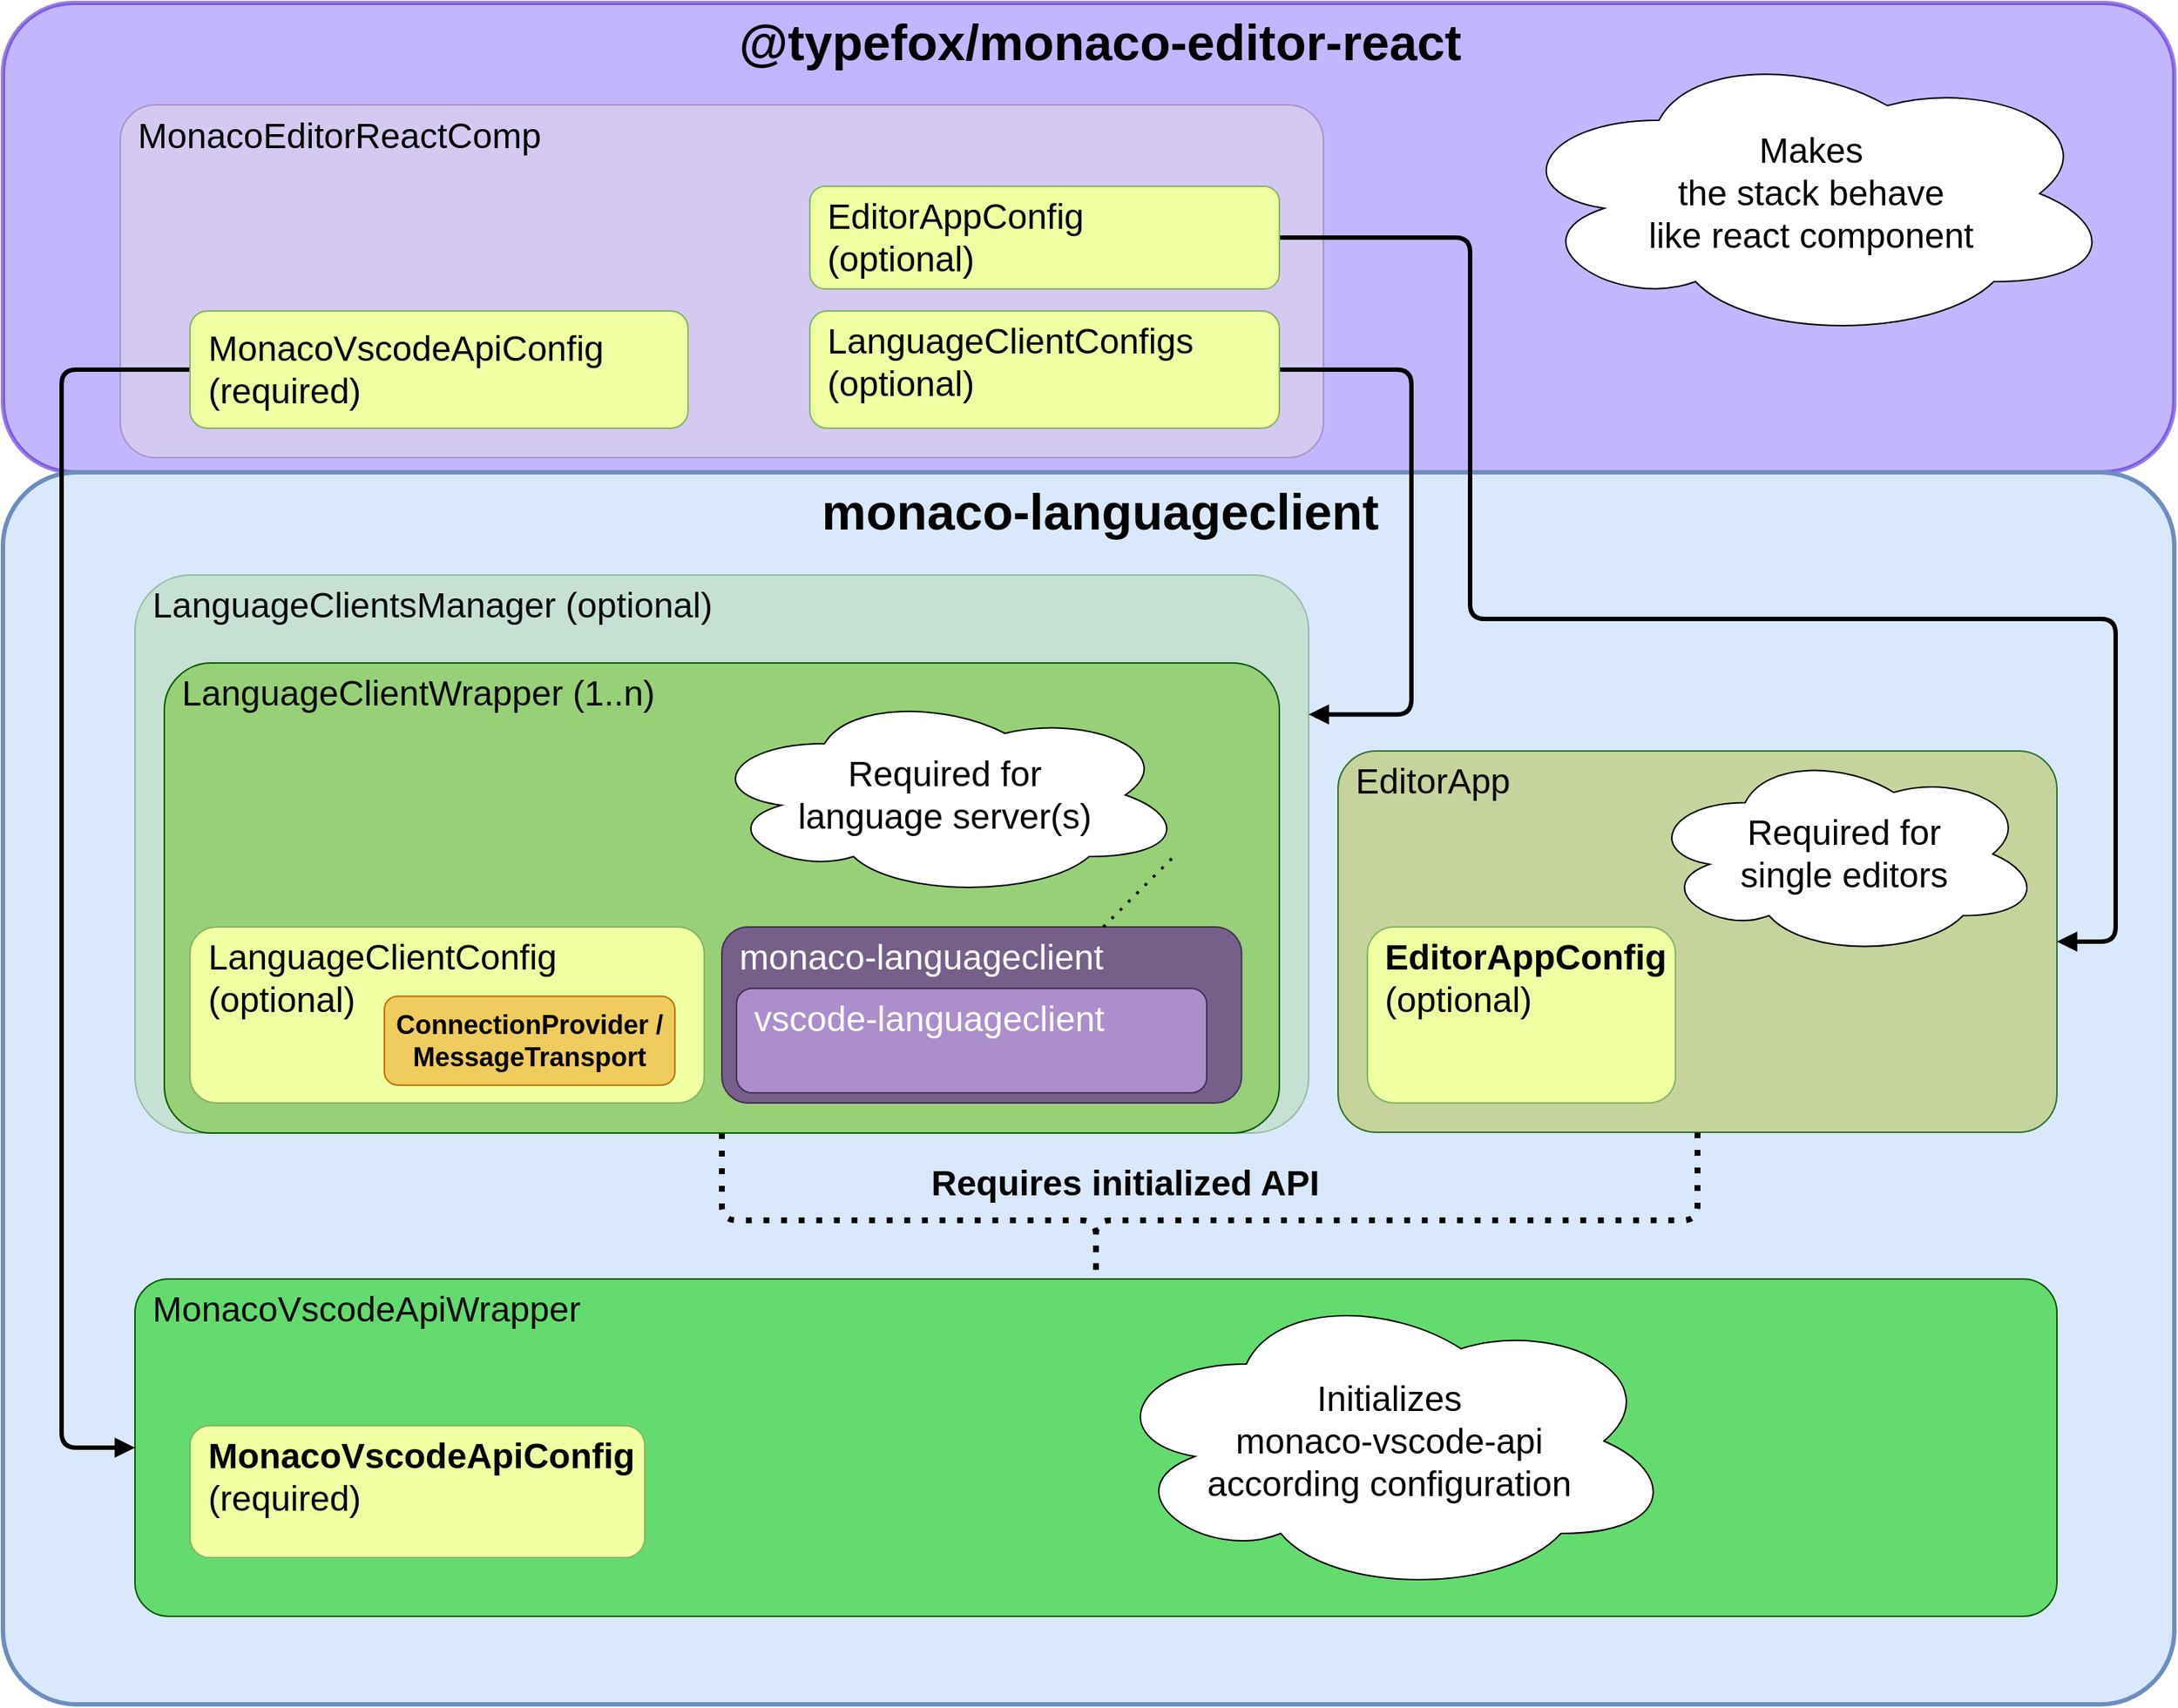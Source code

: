 <mxfile version="28.1.2">
  <diagram name="Page-1" id="97916047-d0de-89f5-080d-49f4d83e522f">
    <mxGraphModel dx="3924.5" dy="2687.5" grid="1" gridSize="10" guides="1" tooltips="1" connect="1" arrows="1" fold="1" page="1" pageScale="1.5" pageWidth="1169" pageHeight="827" background="none" math="0" shadow="0">
      <root>
        <mxCell id="0" />
        <mxCell id="1" parent="0" />
        <mxCell id="k4CSAVVTnt-oedxpcEqQ-97" value="&lt;font&gt;@typefox/monaco-editor-react&lt;/font&gt;" style="rounded=1;whiteSpace=wrap;html=1;fillColor=#866EFF;strokeColor=#3700CC;fontColor=light-dark(#000000, #121212);verticalAlign=top;opacity=50;movable=1;resizable=1;rotatable=1;deletable=1;editable=1;locked=0;connectable=1;fontStyle=1;fontSize=34;align=center;spacingLeft=16;strokeWidth=3;" parent="1" vertex="1">
          <mxGeometry x="-1640" y="-1200" width="1480" height="320" as="geometry" />
        </mxCell>
        <mxCell id="zNNGzj3zEAN8wz7k8w0F-1" value="&lt;font style=&quot;font-size: 24px;&quot;&gt;MonacoEditorReactComp&lt;/font&gt;" style="rounded=1;html=1;fillColor=#e1d5e7;strokeColor=#9673a6;verticalAlign=top;arcSize=10;whiteSpace=wrap;align=left;spacingLeft=10;opacity=60;" vertex="1" parent="1">
          <mxGeometry x="-1560" y="-1130.5" width="820" height="240.5" as="geometry" />
        </mxCell>
        <mxCell id="_uGb1KgNCc7sdFown7Vx-18" value="&lt;font style=&quot;font-size: 24px;&quot;&gt;LanguageClientWrapper (1..n)&lt;/font&gt;" style="rounded=1;html=1;fillColor=light-dark(#97D077,#80CC80);strokeColor=#005700;fontColor=#ffffff;verticalAlign=top;arcSize=10;whiteSpace=wrap;align=left;spacingLeft=10;" parent="1" vertex="1">
          <mxGeometry x="-1540" y="-760" width="780" height="330.5" as="geometry" />
        </mxCell>
        <mxCell id="k4CSAVVTnt-oedxpcEqQ-55" value="&lt;b&gt;&lt;font style=&quot;font-size: 34px;&quot;&gt;monaco-language&lt;span style=&quot;background-color: initial;&quot;&gt;client&lt;/span&gt;&lt;/font&gt;&lt;/b&gt;" style="rounded=1;whiteSpace=wrap;html=1;verticalAlign=top;fontSize=24;fillColor=#dae8fc;strokeColor=#6c8ebf;strokeWidth=3;arcSize=6;align=center;spacingLeft=16;" parent="1" vertex="1">
          <mxGeometry x="-1640" y="-880" width="1480" height="840" as="geometry" />
        </mxCell>
        <mxCell id="_uGb1KgNCc7sdFown7Vx-17" value="&lt;font style=&quot;font-size: 24px;&quot;&gt;LanguageClientsManager (optional)&lt;/font&gt;" style="rounded=1;html=1;fillColor=light-dark(#97D077,#80CC80);strokeColor=#005700;fontColor=#090909;verticalAlign=top;arcSize=10;whiteSpace=wrap;align=left;spacingLeft=10;opacity=30;" parent="1" vertex="1">
          <mxGeometry x="-1550" y="-810" width="800" height="380.5" as="geometry" />
        </mxCell>
        <mxCell id="_uGb1KgNCc7sdFown7Vx-46" style="edgeStyle=orthogonalEdgeStyle;rounded=1;orthogonalLoop=1;jettySize=auto;html=1;entryX=0.5;entryY=0;entryDx=0;entryDy=0;exitX=0.5;exitY=1;exitDx=0;exitDy=0;strokeWidth=4;dashed=1;dashPattern=1 2;endArrow=none;endFill=0;curved=0;" parent="1" source="_uGb1KgNCc7sdFown7Vx-14" target="k4CSAVVTnt-oedxpcEqQ-79" edge="1">
          <mxGeometry relative="1" as="geometry">
            <Array as="points">
              <mxPoint x="-1150" y="-370" />
              <mxPoint x="-895" y="-370" />
            </Array>
          </mxGeometry>
        </mxCell>
        <mxCell id="_uGb1KgNCc7sdFown7Vx-14" value="&lt;font style=&quot;font-size: 24px;&quot;&gt;LanguageClientWrapper (1..n)&lt;/font&gt;" style="rounded=1;html=1;fillColor=light-dark(#97D077,#80CC80);strokeColor=#005700;fontColor=#090909;verticalAlign=top;arcSize=10;whiteSpace=wrap;align=left;spacingLeft=10;" parent="1" vertex="1">
          <mxGeometry x="-1530" y="-750" width="760" height="320.5" as="geometry" />
        </mxCell>
        <mxCell id="k4CSAVVTnt-oedxpcEqQ-79" value="&lt;font style=&quot;font-size: 24px;&quot;&gt;MonacoVscodeApiWrapper&lt;/font&gt;" style="rounded=1;html=1;fillColor=#64DB6F;strokeColor=#005700;fontColor=#090909;verticalAlign=top;arcSize=10;whiteSpace=wrap;align=left;spacingLeft=10;" parent="1" vertex="1">
          <mxGeometry x="-1550" y="-330" width="1310" height="230" as="geometry" />
        </mxCell>
        <mxCell id="k4CSAVVTnt-oedxpcEqQ-89" value="&lt;font&gt;&lt;b&gt;MonacoVscodeApiConfig&lt;/b&gt;&lt;/font&gt;&lt;div&gt;&lt;font&gt;(required)&lt;b&gt;&lt;/b&gt;&lt;/font&gt;&lt;/div&gt;" style="rounded=1;whiteSpace=wrap;html=1;fillColor=#EFFFA1;strokeColor=#82b366;fontSize=24;verticalAlign=top;align=left;spacingLeft=10;" parent="1" vertex="1">
          <mxGeometry x="-1512.5" y="-230" width="310" height="90" as="geometry" />
        </mxCell>
        <mxCell id="_uGb1KgNCc7sdFown7Vx-10" value="&lt;div&gt;Initializes&lt;/div&gt;&lt;div&gt;monaco-vscode-api&lt;/div&gt;&lt;div&gt;according configuration&lt;/div&gt;" style="ellipse;shape=cloud;whiteSpace=wrap;html=1;fontSize=24;" parent="1" vertex="1">
          <mxGeometry x="-890" y="-324.5" width="390" height="210" as="geometry" />
        </mxCell>
        <mxCell id="_uGb1KgNCc7sdFown7Vx-44" style="edgeStyle=orthogonalEdgeStyle;rounded=1;orthogonalLoop=1;jettySize=auto;html=1;exitX=0.5;exitY=1;exitDx=0;exitDy=0;strokeWidth=4;dashed=1;dashPattern=1 2;entryX=0.5;entryY=0;entryDx=0;entryDy=0;endArrow=none;endFill=0;curved=0;" parent="1" source="_uGb1KgNCc7sdFown7Vx-43" target="k4CSAVVTnt-oedxpcEqQ-79" edge="1">
          <mxGeometry relative="1" as="geometry">
            <Array as="points">
              <mxPoint x="-485" y="-370" />
              <mxPoint x="-895" y="-370" />
            </Array>
            <mxPoint x="-220" y="-180" as="targetPoint" />
          </mxGeometry>
        </mxCell>
        <mxCell id="_uGb1KgNCc7sdFown7Vx-43" value="&lt;font style=&quot;font-size: 24px;&quot;&gt;EditorApp&lt;/font&gt;" style="rounded=1;html=1;fillColor=#C2CF86;strokeColor=#005700;fontColor=#090909;verticalAlign=top;arcSize=10;whiteSpace=wrap;align=left;spacingLeft=10;opacity=80;" parent="1" vertex="1">
          <mxGeometry x="-730" y="-690" width="490" height="260" as="geometry" />
        </mxCell>
        <mxCell id="_uGb1KgNCc7sdFown7Vx-49" value="Required&amp;nbsp;&lt;span style=&quot;background-color: transparent; color: light-dark(rgb(0, 0, 0), rgb(255, 255, 255));&quot;&gt;for&lt;/span&gt;&lt;div&gt;single editors&lt;/div&gt;" style="ellipse;shape=cloud;whiteSpace=wrap;html=1;fontSize=24;" parent="1" vertex="1">
          <mxGeometry x="-520" y="-689.75" width="270" height="140" as="geometry" />
        </mxCell>
        <mxCell id="_uGb1KgNCc7sdFown7Vx-50" value="&lt;b&gt;EditorAppConfig&lt;/b&gt;&lt;div&gt;(optional)&lt;b&gt;&lt;/b&gt;&lt;/div&gt;" style="rounded=1;whiteSpace=wrap;html=1;fillColor=#EFFFA1;strokeColor=#82b366;fontSize=24;align=left;verticalAlign=top;spacingLeft=10;" parent="1" vertex="1">
          <mxGeometry x="-710" y="-570" width="210" height="120" as="geometry" />
        </mxCell>
        <mxCell id="Q1zuOhS-M8KEH4ONO73u-8" value="Required&amp;nbsp;&lt;span style=&quot;background-color: transparent; color: light-dark(rgb(0, 0, 0), rgb(255, 255, 255));&quot;&gt;for&lt;/span&gt;&lt;div&gt;language s&lt;span style=&quot;background-color: transparent; color: light-dark(rgb(0, 0, 0), rgb(255, 255, 255));&quot;&gt;erver(s)&lt;/span&gt;&lt;/div&gt;" style="ellipse;shape=cloud;whiteSpace=wrap;html=1;fontSize=24;" parent="1" vertex="1">
          <mxGeometry x="-1162" y="-730" width="328" height="140" as="geometry" />
        </mxCell>
        <mxCell id="Q1zuOhS-M8KEH4ONO73u-9" value="monaco-languageclient" style="rounded=1;whiteSpace=wrap;html=1;verticalAlign=top;fontSize=24;fillColor=#76608a;strokeColor=#432D57;fontColor=#ffffff;align=left;spacingLeft=10;" parent="1" vertex="1">
          <mxGeometry x="-1150" y="-570" width="354.25" height="120" as="geometry" />
        </mxCell>
        <mxCell id="Q1zuOhS-M8KEH4ONO73u-10" value="vscode-languageclient" style="rounded=1;whiteSpace=wrap;html=1;verticalAlign=top;fontSize=24;fillColor=#AD8ECC;strokeColor=#432D57;fontColor=#ffffff;align=left;spacingLeft=10;" parent="1" vertex="1">
          <mxGeometry x="-1140" y="-528.12" width="320.5" height="71.25" as="geometry" />
        </mxCell>
        <mxCell id="7y8CWc6Fthe4Xidu5eib-6" style="edgeStyle=orthogonalEdgeStyle;rounded=1;orthogonalLoop=1;jettySize=auto;html=1;entryX=1;entryY=0.5;entryDx=0;entryDy=0;strokeWidth=3;endArrow=block;endFill=1;curved=0;" parent="1" source="Q1zuOhS-M8KEH4ONO73u-1" target="_uGb1KgNCc7sdFown7Vx-43" edge="1">
          <mxGeometry relative="1" as="geometry">
            <Array as="points">
              <mxPoint x="-640" y="-1040" />
              <mxPoint x="-640" y="-780" />
              <mxPoint x="-200" y="-780" />
              <mxPoint x="-200" y="-560" />
            </Array>
          </mxGeometry>
        </mxCell>
        <mxCell id="Q1zuOhS-M8KEH4ONO73u-1" value="EditorAppConfig&lt;div&gt;(optional)&lt;/div&gt;" style="rounded=1;whiteSpace=wrap;html=1;fillColor=#EFFFA1;strokeColor=#82b366;fontSize=24;align=left;verticalAlign=middle;spacingLeft=10;" parent="1" vertex="1">
          <mxGeometry x="-1090" y="-1075" width="320" height="70" as="geometry" />
        </mxCell>
        <mxCell id="7y8CWc6Fthe4Xidu5eib-3" style="edgeStyle=orthogonalEdgeStyle;rounded=1;orthogonalLoop=1;jettySize=auto;html=1;entryX=0;entryY=0.5;entryDx=0;entryDy=0;strokeWidth=3;endArrow=block;endFill=1;exitX=0;exitY=0.5;exitDx=0;exitDy=0;curved=0;" parent="1" source="Q1zuOhS-M8KEH4ONO73u-19" target="k4CSAVVTnt-oedxpcEqQ-79" edge="1">
          <mxGeometry relative="1" as="geometry">
            <Array as="points">
              <mxPoint x="-1600" y="-950" />
              <mxPoint x="-1600" y="-215" />
            </Array>
          </mxGeometry>
        </mxCell>
        <mxCell id="Q1zuOhS-M8KEH4ONO73u-19" value="&lt;font&gt;MonacoVscodeApiConfig&lt;/font&gt;&lt;div&gt;&lt;font&gt;(required)&lt;/font&gt;&lt;/div&gt;" style="rounded=1;whiteSpace=wrap;html=1;fillColor=#EFFFA1;strokeColor=#82b366;fontSize=24;verticalAlign=middle;align=left;spacingLeft=10;" parent="1" vertex="1">
          <mxGeometry x="-1512.5" y="-990" width="339.5" height="80" as="geometry" />
        </mxCell>
        <mxCell id="Q1zuOhS-M8KEH4ONO73u-25" value="&lt;span style=&quot;text-wrap-mode: nowrap;&quot;&gt;Makes&lt;/span&gt;&lt;div&gt;&lt;span style=&quot;text-wrap-mode: nowrap;&quot;&gt;the stack behave&lt;/span&gt;&lt;/div&gt;&lt;div&gt;&lt;span style=&quot;text-wrap-mode: nowrap;&quot;&gt;like react&amp;nbsp;&lt;/span&gt;&lt;span style=&quot;text-wrap-mode: nowrap; background-color: transparent; color: light-dark(rgb(0, 0, 0), rgb(255, 255, 255));&quot;&gt;component&lt;/span&gt;&lt;/div&gt;" style="ellipse;shape=cloud;whiteSpace=wrap;html=1;fontSize=24;" parent="1" vertex="1">
          <mxGeometry x="-615" y="-1170" width="415" height="200" as="geometry" />
        </mxCell>
        <mxCell id="_uGb1KgNCc7sdFown7Vx-16" value="&lt;font&gt;LanguageClientConfig&lt;/font&gt;&lt;div&gt;&lt;font&gt;(optional)&lt;/font&gt;&lt;/div&gt;" style="rounded=1;whiteSpace=wrap;html=1;fillColor=#EFFFA1;strokeColor=#82b366;fontSize=24;align=left;verticalAlign=top;spacingLeft=10;" parent="1" vertex="1">
          <mxGeometry x="-1512.5" y="-570" width="350.5" height="120" as="geometry" />
        </mxCell>
        <mxCell id="lx0kfDIMt9VH3zf3OL-N-7" value="&lt;div style=&quot;color: rgb(0, 0, 0); font-size: 18px;&quot;&gt;&lt;b&gt;Connection&lt;span style=&quot;background-color: initial;&quot;&gt;Provider&amp;nbsp;&lt;/span&gt;&lt;span style=&quot;background-color: transparent;&quot;&gt;/&lt;/span&gt;&lt;/b&gt;&lt;/div&gt;&lt;div style=&quot;color: rgb(0, 0, 0); font-size: 18px;&quot;&gt;&lt;b&gt;&lt;span style=&quot;background-color: transparent;&quot;&gt;Message&lt;/span&gt;&lt;span style=&quot;background-color: initial;&quot;&gt;Transport&lt;/span&gt;&lt;/b&gt;&lt;/div&gt;" style="rounded=1;whiteSpace=wrap;html=1;fillColor=#F0CB5D;fontColor=#000000;strokeColor=#BD7000;fontSize=18;" parent="1" vertex="1">
          <mxGeometry x="-1380" y="-522.81" width="198" height="60.63" as="geometry" />
        </mxCell>
        <mxCell id="7y8CWc6Fthe4Xidu5eib-4" style="edgeStyle=orthogonalEdgeStyle;rounded=1;orthogonalLoop=1;jettySize=auto;html=1;entryX=1;entryY=0.25;entryDx=0;entryDy=0;endArrow=block;endFill=1;strokeWidth=3;exitX=1;exitY=0.5;exitDx=0;exitDy=0;curved=0;" parent="1" source="Q1zuOhS-M8KEH4ONO73u-17" target="_uGb1KgNCc7sdFown7Vx-17" edge="1">
          <mxGeometry relative="1" as="geometry">
            <Array as="points">
              <mxPoint x="-680" y="-950" />
              <mxPoint x="-680" y="-715" />
            </Array>
          </mxGeometry>
        </mxCell>
        <mxCell id="Q1zuOhS-M8KEH4ONO73u-17" value="&lt;font&gt;LanguageClientConfigs&lt;/font&gt;&lt;div&gt;&lt;font&gt;(optional)&lt;/font&gt;&lt;/div&gt;" style="rounded=1;whiteSpace=wrap;html=1;fillColor=#EFFFA1;strokeColor=#82b366;fontSize=24;align=left;verticalAlign=top;spacingLeft=10;" parent="1" vertex="1">
          <mxGeometry x="-1090" y="-990" width="320" height="80" as="geometry" />
        </mxCell>
        <mxCell id="7y8CWc6Fthe4Xidu5eib-1" value="&lt;font style=&quot;font-size: 24px;&quot;&gt;&lt;b style=&quot;&quot;&gt;Requires initialized API&lt;/b&gt;&lt;/font&gt;" style="text;html=1;align=center;verticalAlign=middle;whiteSpace=wrap;rounded=0;" parent="1" vertex="1">
          <mxGeometry x="-1010" y="-410" width="270" height="30" as="geometry" />
        </mxCell>
        <mxCell id="7y8CWc6Fthe4Xidu5eib-2" value="" style="endArrow=none;dashed=1;html=1;dashPattern=1 3;strokeWidth=2;rounded=0;" parent="1" edge="1">
          <mxGeometry width="50" height="50" relative="1" as="geometry">
            <mxPoint x="-890" y="-570" as="sourcePoint" />
            <mxPoint x="-840" y="-620" as="targetPoint" />
          </mxGeometry>
        </mxCell>
      </root>
    </mxGraphModel>
  </diagram>
</mxfile>
